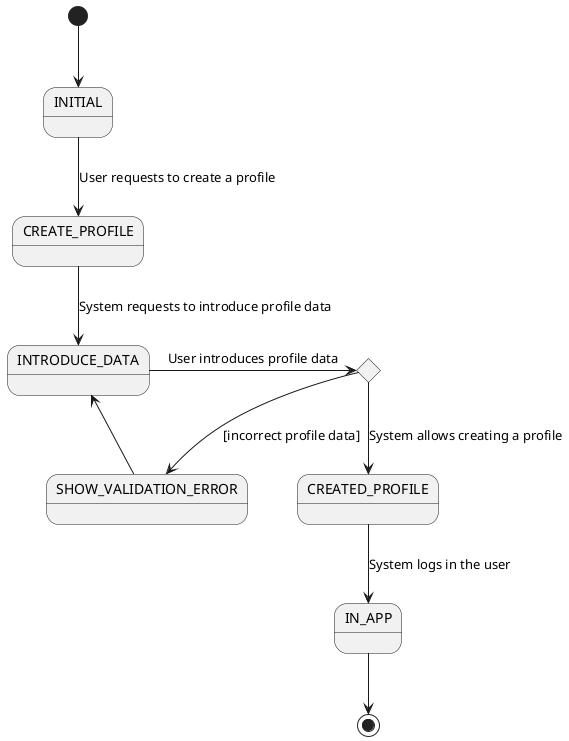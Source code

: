@startuml

' request
' allow
' introduce

state INITIAL
state IN_APP
state is_valid_data <<choice>>
state SHOW_VALIDATION_ERROR


[*] --> INITIAL
INITIAL --> CREATE_PROFILE: User requests to create a profile
' note on link
' Login
' CreateProfile
' end note
CREATE_PROFILE --> INTRODUCE_DATA: System requests to introduce profile data
INTRODUCE_DATA -right-> is_valid_data: User introduces profile data

is_valid_data --> CREATED_PROFILE: System allows creating a profile
CREATED_PROFILE --> IN_APP: System logs in the user

is_valid_data --> SHOW_VALIDATION_ERROR: [incorrect profile data]
SHOW_VALIDATION_ERROR --> INTRODUCE_DATA
' is_valid_data --> INITIAL
' note on link
' StartSwiping
' endnote
IN_APP --> [*]


@enduml